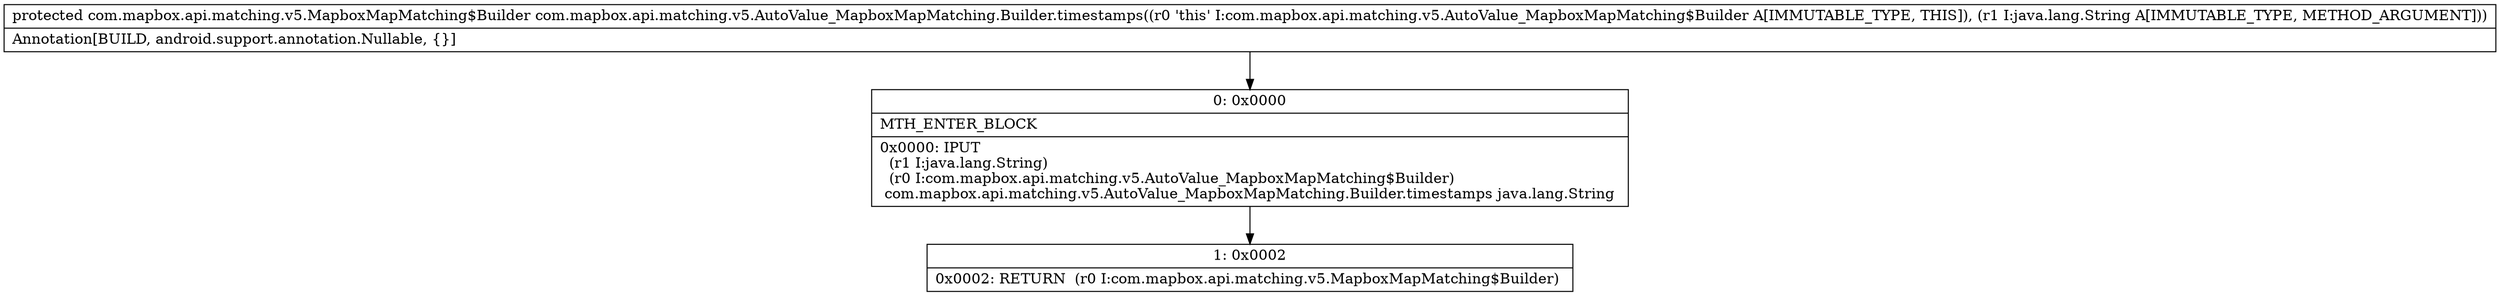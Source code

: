 digraph "CFG forcom.mapbox.api.matching.v5.AutoValue_MapboxMapMatching.Builder.timestamps(Ljava\/lang\/String;)Lcom\/mapbox\/api\/matching\/v5\/MapboxMapMatching$Builder;" {
Node_0 [shape=record,label="{0\:\ 0x0000|MTH_ENTER_BLOCK\l|0x0000: IPUT  \l  (r1 I:java.lang.String)\l  (r0 I:com.mapbox.api.matching.v5.AutoValue_MapboxMapMatching$Builder)\l com.mapbox.api.matching.v5.AutoValue_MapboxMapMatching.Builder.timestamps java.lang.String \l}"];
Node_1 [shape=record,label="{1\:\ 0x0002|0x0002: RETURN  (r0 I:com.mapbox.api.matching.v5.MapboxMapMatching$Builder) \l}"];
MethodNode[shape=record,label="{protected com.mapbox.api.matching.v5.MapboxMapMatching$Builder com.mapbox.api.matching.v5.AutoValue_MapboxMapMatching.Builder.timestamps((r0 'this' I:com.mapbox.api.matching.v5.AutoValue_MapboxMapMatching$Builder A[IMMUTABLE_TYPE, THIS]), (r1 I:java.lang.String A[IMMUTABLE_TYPE, METHOD_ARGUMENT]))  | Annotation[BUILD, android.support.annotation.Nullable, \{\}]\l}"];
MethodNode -> Node_0;
Node_0 -> Node_1;
}

